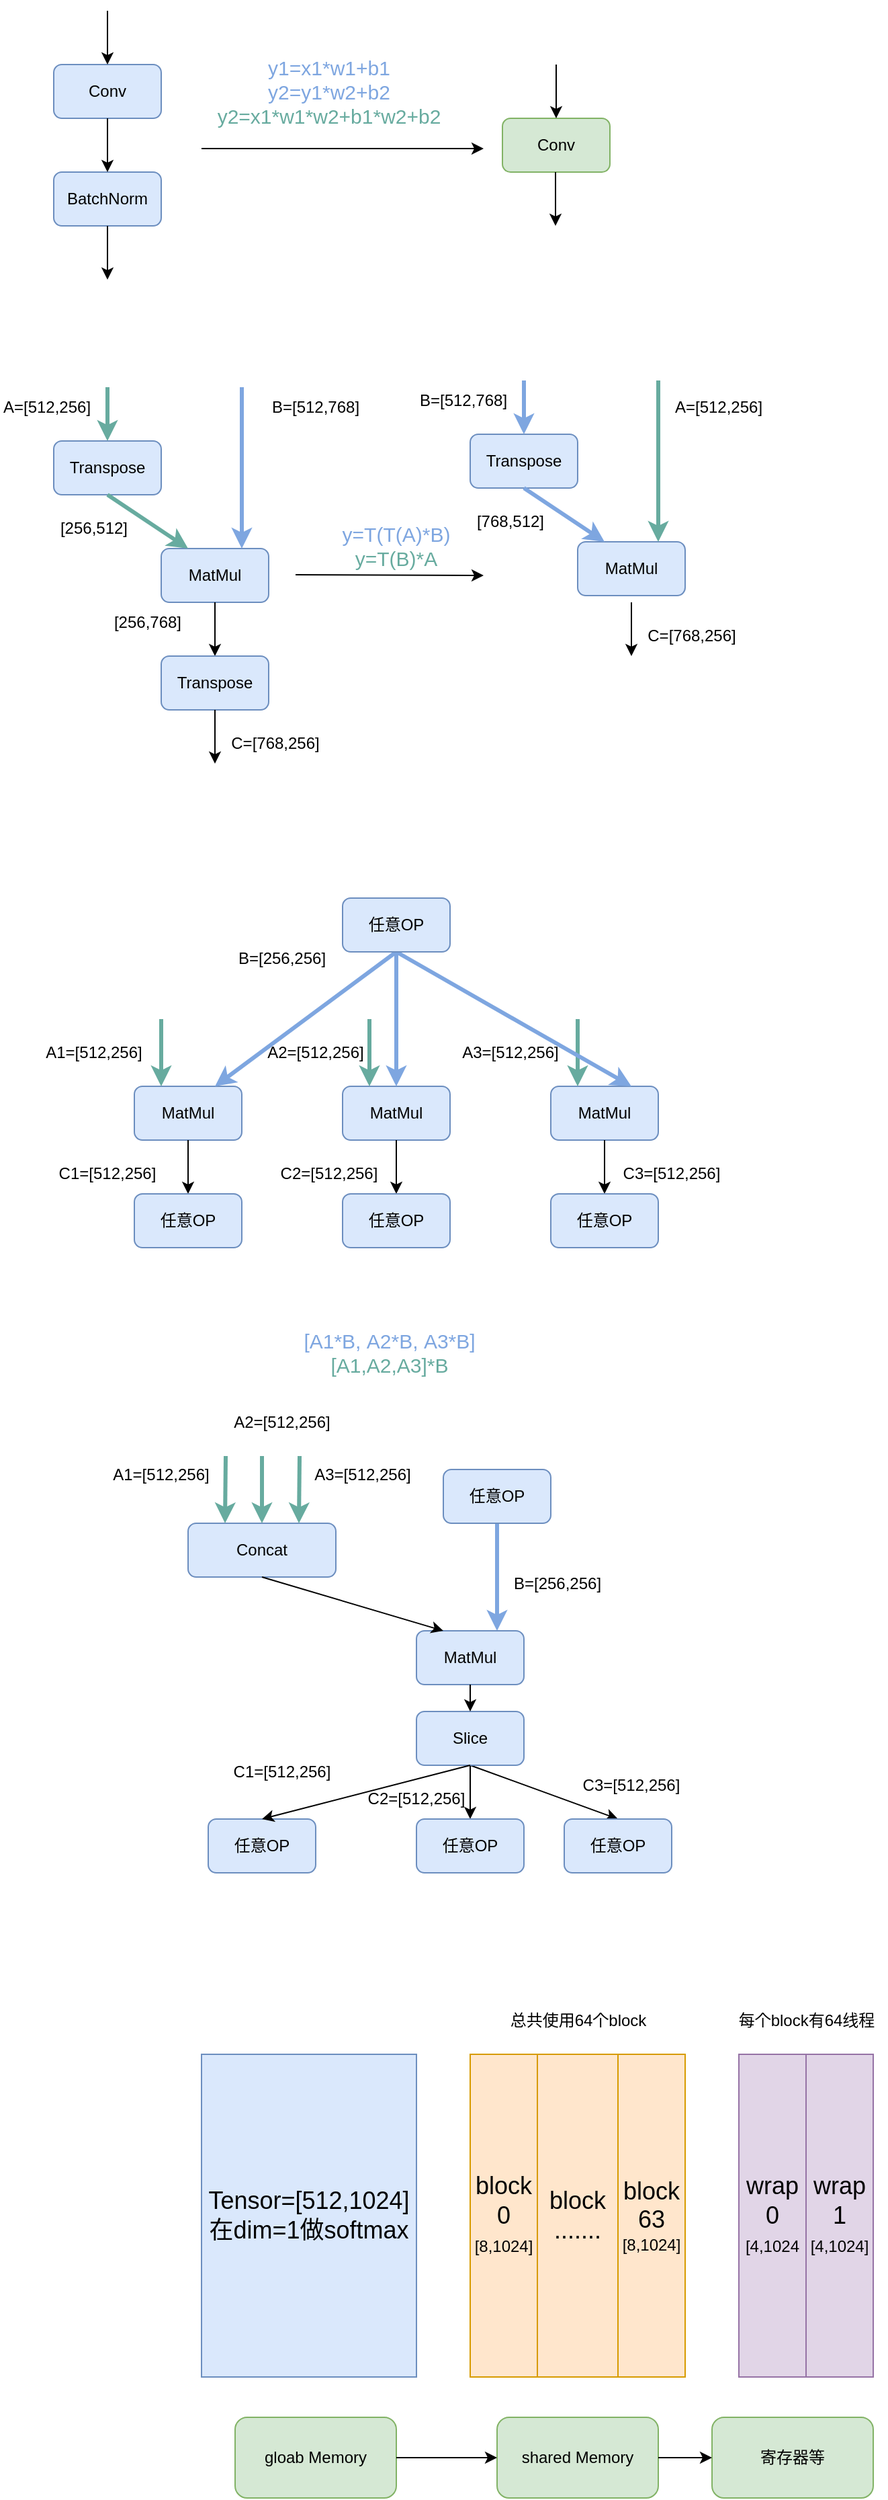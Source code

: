 <mxfile version="24.7.6">
  <diagram name="第 1 页" id="ZqgX4_-8nfEaSiUKN6Zx">
    <mxGraphModel dx="1050" dy="530" grid="1" gridSize="10" guides="1" tooltips="1" connect="1" arrows="1" fold="1" page="1" pageScale="1" pageWidth="827" pageHeight="1169" math="0" shadow="0">
      <root>
        <mxCell id="0" />
        <mxCell id="1" parent="0" />
        <mxCell id="45_28ugQ_Ss6l7HPSdLf-3" value="Conv" style="rounded=1;whiteSpace=wrap;html=1;fillColor=#dae8fc;strokeColor=#6c8ebf;" vertex="1" parent="1">
          <mxGeometry x="80" y="120" width="80" height="40" as="geometry" />
        </mxCell>
        <mxCell id="45_28ugQ_Ss6l7HPSdLf-4" value="BatchNorm" style="rounded=1;whiteSpace=wrap;html=1;fillColor=#dae8fc;strokeColor=#6c8ebf;" vertex="1" parent="1">
          <mxGeometry x="80" y="200" width="80" height="40" as="geometry" />
        </mxCell>
        <mxCell id="45_28ugQ_Ss6l7HPSdLf-6" value="" style="endArrow=classic;html=1;rounded=0;entryX=0.5;entryY=0;entryDx=0;entryDy=0;" edge="1" parent="1" target="45_28ugQ_Ss6l7HPSdLf-3">
          <mxGeometry width="50" height="50" relative="1" as="geometry">
            <mxPoint x="120" y="80" as="sourcePoint" />
            <mxPoint x="440" y="250" as="targetPoint" />
          </mxGeometry>
        </mxCell>
        <mxCell id="45_28ugQ_Ss6l7HPSdLf-7" value="" style="endArrow=classic;html=1;rounded=0;entryX=0.5;entryY=0;entryDx=0;entryDy=0;exitX=0.5;exitY=1;exitDx=0;exitDy=0;" edge="1" parent="1" source="45_28ugQ_Ss6l7HPSdLf-3" target="45_28ugQ_Ss6l7HPSdLf-4">
          <mxGeometry width="50" height="50" relative="1" as="geometry">
            <mxPoint x="130" y="90" as="sourcePoint" />
            <mxPoint x="130" y="130" as="targetPoint" />
          </mxGeometry>
        </mxCell>
        <mxCell id="45_28ugQ_Ss6l7HPSdLf-8" value="" style="endArrow=classic;html=1;rounded=0;exitX=0.5;exitY=1;exitDx=0;exitDy=0;" edge="1" parent="1" source="45_28ugQ_Ss6l7HPSdLf-4">
          <mxGeometry width="50" height="50" relative="1" as="geometry">
            <mxPoint x="130" y="170" as="sourcePoint" />
            <mxPoint x="120" y="280" as="targetPoint" />
          </mxGeometry>
        </mxCell>
        <mxCell id="45_28ugQ_Ss6l7HPSdLf-9" value="&lt;font color=&quot;#7ea6e0&quot; style=&quot;font-size: 15px;&quot;&gt;y1=x1*w1+b1&lt;/font&gt;&lt;div style=&quot;font-size: 15px;&quot;&gt;&lt;font color=&quot;#7ea6e0&quot; style=&quot;font-size: 15px;&quot;&gt;y2=y1*w2+b2&lt;/font&gt;&lt;/div&gt;&lt;div style=&quot;font-size: 15px;&quot;&gt;&lt;font color=&quot;#67ab9f&quot; style=&quot;font-size: 15px;&quot;&gt;y2=x1*w1*w2+b1*w2+b2&lt;/font&gt;&lt;/div&gt;" style="text;html=1;align=center;verticalAlign=middle;whiteSpace=wrap;rounded=0;" vertex="1" parent="1">
          <mxGeometry x="190" y="102.5" width="190" height="75" as="geometry" />
        </mxCell>
        <mxCell id="45_28ugQ_Ss6l7HPSdLf-10" value="" style="endArrow=classic;html=1;rounded=0;" edge="1" parent="1">
          <mxGeometry width="50" height="50" relative="1" as="geometry">
            <mxPoint x="190" y="182.5" as="sourcePoint" />
            <mxPoint x="400" y="182.5" as="targetPoint" />
          </mxGeometry>
        </mxCell>
        <mxCell id="45_28ugQ_Ss6l7HPSdLf-11" value="Conv" style="rounded=1;whiteSpace=wrap;html=1;fillColor=#d5e8d4;strokeColor=#82b366;" vertex="1" parent="1">
          <mxGeometry x="414" y="160" width="80" height="40" as="geometry" />
        </mxCell>
        <mxCell id="45_28ugQ_Ss6l7HPSdLf-12" value="" style="endArrow=classic;html=1;rounded=0;entryX=0.5;entryY=0;entryDx=0;entryDy=0;" edge="1" parent="1" target="45_28ugQ_Ss6l7HPSdLf-11">
          <mxGeometry width="50" height="50" relative="1" as="geometry">
            <mxPoint x="454" y="120" as="sourcePoint" />
            <mxPoint x="774" y="290" as="targetPoint" />
            <Array as="points" />
          </mxGeometry>
        </mxCell>
        <mxCell id="45_28ugQ_Ss6l7HPSdLf-13" value="" style="endArrow=classic;html=1;rounded=0;entryX=0.5;entryY=0;entryDx=0;entryDy=0;exitX=0.5;exitY=1;exitDx=0;exitDy=0;" edge="1" parent="1">
          <mxGeometry width="50" height="50" relative="1" as="geometry">
            <mxPoint x="453.5" y="200" as="sourcePoint" />
            <mxPoint x="453.5" y="240" as="targetPoint" />
          </mxGeometry>
        </mxCell>
        <mxCell id="45_28ugQ_Ss6l7HPSdLf-14" value="Transpose" style="rounded=1;whiteSpace=wrap;html=1;fillColor=#dae8fc;strokeColor=#6c8ebf;" vertex="1" parent="1">
          <mxGeometry x="80" y="400" width="80" height="40" as="geometry" />
        </mxCell>
        <mxCell id="45_28ugQ_Ss6l7HPSdLf-15" value="MatMul" style="rounded=1;whiteSpace=wrap;html=1;fillColor=#dae8fc;strokeColor=#6c8ebf;" vertex="1" parent="1">
          <mxGeometry x="160" y="480" width="80" height="40" as="geometry" />
        </mxCell>
        <mxCell id="45_28ugQ_Ss6l7HPSdLf-16" value="" style="endArrow=classic;html=1;rounded=0;entryX=0.5;entryY=0;entryDx=0;entryDy=0;strokeWidth=3;strokeColor=#67AB9F;" edge="1" parent="1" target="45_28ugQ_Ss6l7HPSdLf-14">
          <mxGeometry width="50" height="50" relative="1" as="geometry">
            <mxPoint x="120" y="360" as="sourcePoint" />
            <mxPoint x="110" y="320" as="targetPoint" />
          </mxGeometry>
        </mxCell>
        <mxCell id="45_28ugQ_Ss6l7HPSdLf-17" value="A=[512,256]" style="text;html=1;align=center;verticalAlign=middle;whiteSpace=wrap;rounded=0;" vertex="1" parent="1">
          <mxGeometry x="40" y="360" width="70" height="30" as="geometry" />
        </mxCell>
        <mxCell id="45_28ugQ_Ss6l7HPSdLf-18" value="" style="endArrow=classic;html=1;rounded=0;exitX=0.5;exitY=1;exitDx=0;exitDy=0;entryX=0.25;entryY=0;entryDx=0;entryDy=0;strokeWidth=3;strokeColor=#67AB9F;" edge="1" parent="1" source="45_28ugQ_Ss6l7HPSdLf-14" target="45_28ugQ_Ss6l7HPSdLf-15">
          <mxGeometry width="50" height="50" relative="1" as="geometry">
            <mxPoint x="390" y="500" as="sourcePoint" />
            <mxPoint x="440" y="450" as="targetPoint" />
          </mxGeometry>
        </mxCell>
        <mxCell id="45_28ugQ_Ss6l7HPSdLf-19" value="[256,512]" style="text;html=1;align=center;verticalAlign=middle;whiteSpace=wrap;rounded=0;" vertex="1" parent="1">
          <mxGeometry x="80" y="450" width="60" height="30" as="geometry" />
        </mxCell>
        <mxCell id="45_28ugQ_Ss6l7HPSdLf-20" value="" style="endArrow=classic;html=1;rounded=0;entryX=0.75;entryY=0;entryDx=0;entryDy=0;strokeWidth=3;strokeColor=#7EA6E0;" edge="1" parent="1" target="45_28ugQ_Ss6l7HPSdLf-15">
          <mxGeometry width="50" height="50" relative="1" as="geometry">
            <mxPoint x="220" y="360" as="sourcePoint" />
            <mxPoint x="440" y="450" as="targetPoint" />
          </mxGeometry>
        </mxCell>
        <mxCell id="45_28ugQ_Ss6l7HPSdLf-22" value="B=[512,768]" style="text;html=1;align=center;verticalAlign=middle;whiteSpace=wrap;rounded=0;" vertex="1" parent="1">
          <mxGeometry x="240" y="360" width="70" height="30" as="geometry" />
        </mxCell>
        <mxCell id="45_28ugQ_Ss6l7HPSdLf-23" value="" style="endArrow=classic;html=1;rounded=0;" edge="1" parent="1">
          <mxGeometry width="50" height="50" relative="1" as="geometry">
            <mxPoint x="200" y="520" as="sourcePoint" />
            <mxPoint x="200" y="560" as="targetPoint" />
          </mxGeometry>
        </mxCell>
        <mxCell id="45_28ugQ_Ss6l7HPSdLf-24" value="Transpose" style="rounded=1;whiteSpace=wrap;html=1;fillColor=#dae8fc;strokeColor=#6c8ebf;" vertex="1" parent="1">
          <mxGeometry x="160" y="560" width="80" height="40" as="geometry" />
        </mxCell>
        <mxCell id="45_28ugQ_Ss6l7HPSdLf-25" value="" style="endArrow=classic;html=1;rounded=0;exitX=0.5;exitY=1;exitDx=0;exitDy=0;" edge="1" parent="1" source="45_28ugQ_Ss6l7HPSdLf-24">
          <mxGeometry width="50" height="50" relative="1" as="geometry">
            <mxPoint x="130" y="370" as="sourcePoint" />
            <mxPoint x="200" y="640" as="targetPoint" />
          </mxGeometry>
        </mxCell>
        <mxCell id="45_28ugQ_Ss6l7HPSdLf-26" value="C=[768,256]" style="text;html=1;align=center;verticalAlign=middle;whiteSpace=wrap;rounded=0;" vertex="1" parent="1">
          <mxGeometry x="210" y="610" width="70" height="30" as="geometry" />
        </mxCell>
        <mxCell id="45_28ugQ_Ss6l7HPSdLf-27" value="[256,768]" style="text;html=1;align=center;verticalAlign=middle;whiteSpace=wrap;rounded=0;" vertex="1" parent="1">
          <mxGeometry x="120" y="520" width="60" height="30" as="geometry" />
        </mxCell>
        <mxCell id="45_28ugQ_Ss6l7HPSdLf-28" value="&lt;font color=&quot;#7ea6e0&quot;&gt;&lt;span style=&quot;font-size: 15px;&quot;&gt;y=T(T(A)*B)&lt;/span&gt;&lt;/font&gt;&lt;br&gt;&lt;div style=&quot;font-size: 15px;&quot;&gt;&lt;font color=&quot;#67ab9f&quot;&gt;y=T(B)*A&lt;/font&gt;&lt;/div&gt;" style="text;html=1;align=center;verticalAlign=middle;whiteSpace=wrap;rounded=0;" vertex="1" parent="1">
          <mxGeometry x="240" y="440" width="190" height="75" as="geometry" />
        </mxCell>
        <mxCell id="45_28ugQ_Ss6l7HPSdLf-29" value="" style="endArrow=classic;html=1;rounded=0;" edge="1" parent="1">
          <mxGeometry width="50" height="50" relative="1" as="geometry">
            <mxPoint x="260" y="499.5" as="sourcePoint" />
            <mxPoint x="400" y="500" as="targetPoint" />
          </mxGeometry>
        </mxCell>
        <mxCell id="45_28ugQ_Ss6l7HPSdLf-30" value="Transpose" style="rounded=1;whiteSpace=wrap;html=1;fillColor=#dae8fc;strokeColor=#6c8ebf;" vertex="1" parent="1">
          <mxGeometry x="390" y="395" width="80" height="40" as="geometry" />
        </mxCell>
        <mxCell id="45_28ugQ_Ss6l7HPSdLf-31" value="MatMul" style="rounded=1;whiteSpace=wrap;html=1;fillColor=#dae8fc;strokeColor=#6c8ebf;" vertex="1" parent="1">
          <mxGeometry x="470" y="475" width="80" height="40" as="geometry" />
        </mxCell>
        <mxCell id="45_28ugQ_Ss6l7HPSdLf-32" value="" style="endArrow=classic;html=1;rounded=0;entryX=0.5;entryY=0;entryDx=0;entryDy=0;strokeWidth=3;strokeColor=#7EA6E0;" edge="1" parent="1" target="45_28ugQ_Ss6l7HPSdLf-30">
          <mxGeometry width="50" height="50" relative="1" as="geometry">
            <mxPoint x="430" y="355" as="sourcePoint" />
            <mxPoint x="420" y="315" as="targetPoint" />
          </mxGeometry>
        </mxCell>
        <mxCell id="45_28ugQ_Ss6l7HPSdLf-33" value="B=[512,768]" style="text;html=1;align=center;verticalAlign=middle;whiteSpace=wrap;rounded=0;" vertex="1" parent="1">
          <mxGeometry x="350" y="355" width="70" height="30" as="geometry" />
        </mxCell>
        <mxCell id="45_28ugQ_Ss6l7HPSdLf-34" value="" style="endArrow=classic;html=1;rounded=0;exitX=0.5;exitY=1;exitDx=0;exitDy=0;entryX=0.25;entryY=0;entryDx=0;entryDy=0;strokeWidth=3;strokeColor=#7EA6E0;" edge="1" parent="1" source="45_28ugQ_Ss6l7HPSdLf-30" target="45_28ugQ_Ss6l7HPSdLf-31">
          <mxGeometry width="50" height="50" relative="1" as="geometry">
            <mxPoint x="700" y="495" as="sourcePoint" />
            <mxPoint x="750" y="445" as="targetPoint" />
          </mxGeometry>
        </mxCell>
        <mxCell id="45_28ugQ_Ss6l7HPSdLf-35" value="[768,512]" style="text;html=1;align=center;verticalAlign=middle;whiteSpace=wrap;rounded=0;" vertex="1" parent="1">
          <mxGeometry x="390" y="445" width="60" height="30" as="geometry" />
        </mxCell>
        <mxCell id="45_28ugQ_Ss6l7HPSdLf-36" value="" style="endArrow=classic;html=1;rounded=0;entryX=0.75;entryY=0;entryDx=0;entryDy=0;strokeWidth=3;strokeColor=#67AB9F;" edge="1" parent="1" target="45_28ugQ_Ss6l7HPSdLf-31">
          <mxGeometry width="50" height="50" relative="1" as="geometry">
            <mxPoint x="530" y="355" as="sourcePoint" />
            <mxPoint x="750" y="445" as="targetPoint" />
          </mxGeometry>
        </mxCell>
        <mxCell id="45_28ugQ_Ss6l7HPSdLf-37" value="A=[512,256]" style="text;html=1;align=center;verticalAlign=middle;whiteSpace=wrap;rounded=0;" vertex="1" parent="1">
          <mxGeometry x="540" y="360" width="70" height="30" as="geometry" />
        </mxCell>
        <mxCell id="45_28ugQ_Ss6l7HPSdLf-38" value="" style="endArrow=classic;html=1;rounded=0;exitX=0.5;exitY=1;exitDx=0;exitDy=0;" edge="1" parent="1">
          <mxGeometry width="50" height="50" relative="1" as="geometry">
            <mxPoint x="510" y="520" as="sourcePoint" />
            <mxPoint x="510" y="560" as="targetPoint" />
          </mxGeometry>
        </mxCell>
        <mxCell id="45_28ugQ_Ss6l7HPSdLf-39" value="C=[768,256]" style="text;html=1;align=center;verticalAlign=middle;whiteSpace=wrap;rounded=0;" vertex="1" parent="1">
          <mxGeometry x="520" y="530" width="70" height="30" as="geometry" />
        </mxCell>
        <mxCell id="45_28ugQ_Ss6l7HPSdLf-70" value="&lt;div style=&quot;font-size: 15px;&quot;&gt;&lt;font color=&quot;#7ea6e0&quot;&gt;[A1*B,&amp;nbsp;&lt;span style=&quot;background-color: initial;&quot;&gt;A2*B,&amp;nbsp;&lt;/span&gt;&lt;span style=&quot;background-color: initial;&quot;&gt;A3*B]&lt;/span&gt;&lt;/font&gt;&lt;/div&gt;&lt;div style=&quot;font-size: 15px;&quot;&gt;&lt;span style=&quot;background-color: initial;&quot;&gt;&lt;font color=&quot;#67ab9f&quot;&gt;[A1,A2,A3]*B&lt;/font&gt;&lt;/span&gt;&lt;/div&gt;" style="text;html=1;align=center;verticalAlign=middle;whiteSpace=wrap;rounded=0;" vertex="1" parent="1">
          <mxGeometry x="235" y="1040" width="190" height="75" as="geometry" />
        </mxCell>
        <mxCell id="45_28ugQ_Ss6l7HPSdLf-109" value="" style="group" vertex="1" connectable="0" parent="1">
          <mxGeometry x="70" y="740" width="510" height="260" as="geometry" />
        </mxCell>
        <mxCell id="45_28ugQ_Ss6l7HPSdLf-41" value="MatMul" style="rounded=1;whiteSpace=wrap;html=1;fillColor=#dae8fc;strokeColor=#6c8ebf;" vertex="1" parent="45_28ugQ_Ss6l7HPSdLf-109">
          <mxGeometry x="70" y="140" width="80" height="40" as="geometry" />
        </mxCell>
        <mxCell id="45_28ugQ_Ss6l7HPSdLf-42" value="" style="endArrow=classic;html=1;rounded=0;entryX=0.25;entryY=0;entryDx=0;entryDy=0;strokeWidth=3;strokeColor=#67AB9F;" edge="1" parent="45_28ugQ_Ss6l7HPSdLf-109" target="45_28ugQ_Ss6l7HPSdLf-41">
          <mxGeometry width="50" height="50" relative="1" as="geometry">
            <mxPoint x="90" y="90" as="sourcePoint" />
            <mxPoint x="350" y="110" as="targetPoint" />
          </mxGeometry>
        </mxCell>
        <mxCell id="45_28ugQ_Ss6l7HPSdLf-43" value="" style="endArrow=classic;html=1;rounded=0;entryX=0.75;entryY=0;entryDx=0;entryDy=0;strokeWidth=3;strokeColor=#7EA6E0;exitX=0.5;exitY=1;exitDx=0;exitDy=0;" edge="1" parent="45_28ugQ_Ss6l7HPSdLf-109" target="45_28ugQ_Ss6l7HPSdLf-41" source="45_28ugQ_Ss6l7HPSdLf-76">
          <mxGeometry width="50" height="50" relative="1" as="geometry">
            <mxPoint x="260" y="41" as="sourcePoint" />
            <mxPoint x="350" y="110" as="targetPoint" />
          </mxGeometry>
        </mxCell>
        <mxCell id="45_28ugQ_Ss6l7HPSdLf-44" value="A1=[512,256]" style="text;html=1;align=center;verticalAlign=middle;whiteSpace=wrap;rounded=0;" vertex="1" parent="45_28ugQ_Ss6l7HPSdLf-109">
          <mxGeometry y="100" width="80" height="30" as="geometry" />
        </mxCell>
        <mxCell id="45_28ugQ_Ss6l7HPSdLf-45" value="B=[256,256]" style="text;html=1;align=center;verticalAlign=middle;whiteSpace=wrap;rounded=0;" vertex="1" parent="45_28ugQ_Ss6l7HPSdLf-109">
          <mxGeometry x="140" y="30" width="80" height="30" as="geometry" />
        </mxCell>
        <mxCell id="45_28ugQ_Ss6l7HPSdLf-46" value="" style="endArrow=classic;html=1;rounded=0;exitX=0.5;exitY=1;exitDx=0;exitDy=0;" edge="1" parent="45_28ugQ_Ss6l7HPSdLf-109" source="45_28ugQ_Ss6l7HPSdLf-41">
          <mxGeometry width="50" height="50" relative="1" as="geometry">
            <mxPoint x="90" y="260" as="sourcePoint" />
            <mxPoint x="110" y="220" as="targetPoint" />
          </mxGeometry>
        </mxCell>
        <mxCell id="45_28ugQ_Ss6l7HPSdLf-54" value="C1=[512,256]" style="text;html=1;align=center;verticalAlign=middle;whiteSpace=wrap;rounded=0;" vertex="1" parent="45_28ugQ_Ss6l7HPSdLf-109">
          <mxGeometry x="10" y="190" width="80" height="30" as="geometry" />
        </mxCell>
        <mxCell id="45_28ugQ_Ss6l7HPSdLf-56" value="MatMul" style="rounded=1;whiteSpace=wrap;html=1;fillColor=#dae8fc;strokeColor=#6c8ebf;" vertex="1" parent="45_28ugQ_Ss6l7HPSdLf-109">
          <mxGeometry x="225" y="140" width="80" height="40" as="geometry" />
        </mxCell>
        <mxCell id="45_28ugQ_Ss6l7HPSdLf-57" value="" style="endArrow=classic;html=1;rounded=0;entryX=0.25;entryY=0;entryDx=0;entryDy=0;strokeWidth=3;strokeColor=#67AB9F;" edge="1" parent="45_28ugQ_Ss6l7HPSdLf-109" target="45_28ugQ_Ss6l7HPSdLf-56">
          <mxGeometry width="50" height="50" relative="1" as="geometry">
            <mxPoint x="245" y="90" as="sourcePoint" />
            <mxPoint x="505" y="110" as="targetPoint" />
          </mxGeometry>
        </mxCell>
        <mxCell id="45_28ugQ_Ss6l7HPSdLf-58" value="" style="endArrow=classic;html=1;rounded=0;strokeWidth=3;strokeColor=#7EA6E0;exitX=0.5;exitY=1;exitDx=0;exitDy=0;entryX=0.5;entryY=0;entryDx=0;entryDy=0;" edge="1" parent="45_28ugQ_Ss6l7HPSdLf-109" target="45_28ugQ_Ss6l7HPSdLf-56" source="45_28ugQ_Ss6l7HPSdLf-76">
          <mxGeometry width="50" height="50" relative="1" as="geometry">
            <mxPoint x="285" y="90" as="sourcePoint" />
            <mxPoint x="280" y="130" as="targetPoint" />
          </mxGeometry>
        </mxCell>
        <mxCell id="45_28ugQ_Ss6l7HPSdLf-59" value="A2=[512,256]" style="text;html=1;align=center;verticalAlign=middle;whiteSpace=wrap;rounded=0;" vertex="1" parent="45_28ugQ_Ss6l7HPSdLf-109">
          <mxGeometry x="165" y="100" width="80" height="30" as="geometry" />
        </mxCell>
        <mxCell id="45_28ugQ_Ss6l7HPSdLf-61" value="" style="endArrow=classic;html=1;rounded=0;exitX=0.5;exitY=1;exitDx=0;exitDy=0;" edge="1" parent="45_28ugQ_Ss6l7HPSdLf-109" source="45_28ugQ_Ss6l7HPSdLf-56">
          <mxGeometry width="50" height="50" relative="1" as="geometry">
            <mxPoint x="245" y="260" as="sourcePoint" />
            <mxPoint x="265" y="220" as="targetPoint" />
          </mxGeometry>
        </mxCell>
        <mxCell id="45_28ugQ_Ss6l7HPSdLf-62" value="C2=[512,256]" style="text;html=1;align=center;verticalAlign=middle;whiteSpace=wrap;rounded=0;" vertex="1" parent="45_28ugQ_Ss6l7HPSdLf-109">
          <mxGeometry x="175" y="190" width="80" height="30" as="geometry" />
        </mxCell>
        <mxCell id="45_28ugQ_Ss6l7HPSdLf-63" value="MatMul" style="rounded=1;whiteSpace=wrap;html=1;fillColor=#dae8fc;strokeColor=#6c8ebf;" vertex="1" parent="45_28ugQ_Ss6l7HPSdLf-109">
          <mxGeometry x="380" y="140" width="80" height="40" as="geometry" />
        </mxCell>
        <mxCell id="45_28ugQ_Ss6l7HPSdLf-64" value="" style="endArrow=classic;html=1;rounded=0;entryX=0.25;entryY=0;entryDx=0;entryDy=0;strokeWidth=3;strokeColor=#67AB9F;" edge="1" parent="45_28ugQ_Ss6l7HPSdLf-109" target="45_28ugQ_Ss6l7HPSdLf-63">
          <mxGeometry width="50" height="50" relative="1" as="geometry">
            <mxPoint x="400" y="90" as="sourcePoint" />
            <mxPoint x="660" y="110" as="targetPoint" />
          </mxGeometry>
        </mxCell>
        <mxCell id="45_28ugQ_Ss6l7HPSdLf-65" value="" style="endArrow=classic;html=1;rounded=0;entryX=0.75;entryY=0;entryDx=0;entryDy=0;strokeWidth=3;strokeColor=#7EA6E0;exitX=0.5;exitY=1;exitDx=0;exitDy=0;" edge="1" parent="45_28ugQ_Ss6l7HPSdLf-109" target="45_28ugQ_Ss6l7HPSdLf-63" source="45_28ugQ_Ss6l7HPSdLf-76">
          <mxGeometry width="50" height="50" relative="1" as="geometry">
            <mxPoint x="450" y="90" as="sourcePoint" />
            <mxPoint x="670" y="110" as="targetPoint" />
          </mxGeometry>
        </mxCell>
        <mxCell id="45_28ugQ_Ss6l7HPSdLf-66" value="A3=[512,256]" style="text;html=1;align=center;verticalAlign=middle;whiteSpace=wrap;rounded=0;" vertex="1" parent="45_28ugQ_Ss6l7HPSdLf-109">
          <mxGeometry x="310" y="100" width="80" height="30" as="geometry" />
        </mxCell>
        <mxCell id="45_28ugQ_Ss6l7HPSdLf-68" value="" style="endArrow=classic;html=1;rounded=0;exitX=0.5;exitY=1;exitDx=0;exitDy=0;entryX=0.5;entryY=0;entryDx=0;entryDy=0;" edge="1" parent="45_28ugQ_Ss6l7HPSdLf-109" source="45_28ugQ_Ss6l7HPSdLf-63" target="45_28ugQ_Ss6l7HPSdLf-75">
          <mxGeometry width="50" height="50" relative="1" as="geometry">
            <mxPoint x="410" y="260" as="sourcePoint" />
            <mxPoint x="430" y="220" as="targetPoint" />
          </mxGeometry>
        </mxCell>
        <mxCell id="45_28ugQ_Ss6l7HPSdLf-69" value="C3=[512,256]" style="text;html=1;align=center;verticalAlign=middle;whiteSpace=wrap;rounded=0;" vertex="1" parent="45_28ugQ_Ss6l7HPSdLf-109">
          <mxGeometry x="430" y="190" width="80" height="30" as="geometry" />
        </mxCell>
        <mxCell id="45_28ugQ_Ss6l7HPSdLf-72" value="任意OP" style="rounded=1;whiteSpace=wrap;html=1;fillColor=#dae8fc;strokeColor=#6c8ebf;" vertex="1" parent="45_28ugQ_Ss6l7HPSdLf-109">
          <mxGeometry x="70" y="220" width="80" height="40" as="geometry" />
        </mxCell>
        <mxCell id="45_28ugQ_Ss6l7HPSdLf-74" value="任意OP" style="rounded=1;whiteSpace=wrap;html=1;fillColor=#dae8fc;strokeColor=#6c8ebf;" vertex="1" parent="45_28ugQ_Ss6l7HPSdLf-109">
          <mxGeometry x="225" y="220" width="80" height="40" as="geometry" />
        </mxCell>
        <mxCell id="45_28ugQ_Ss6l7HPSdLf-75" value="任意OP" style="rounded=1;whiteSpace=wrap;html=1;fillColor=#dae8fc;strokeColor=#6c8ebf;" vertex="1" parent="45_28ugQ_Ss6l7HPSdLf-109">
          <mxGeometry x="380" y="220" width="80" height="40" as="geometry" />
        </mxCell>
        <mxCell id="45_28ugQ_Ss6l7HPSdLf-76" value="任意OP" style="rounded=1;whiteSpace=wrap;html=1;fillColor=#dae8fc;strokeColor=#6c8ebf;" vertex="1" parent="45_28ugQ_Ss6l7HPSdLf-109">
          <mxGeometry x="225" width="80" height="40" as="geometry" />
        </mxCell>
        <mxCell id="45_28ugQ_Ss6l7HPSdLf-110" value="" style="group" vertex="1" connectable="0" parent="1">
          <mxGeometry x="120" y="1115" width="430" height="350" as="geometry" />
        </mxCell>
        <mxCell id="45_28ugQ_Ss6l7HPSdLf-79" value="Concat" style="rounded=1;whiteSpace=wrap;html=1;fillColor=#dae8fc;strokeColor=#6c8ebf;" vertex="1" parent="45_28ugQ_Ss6l7HPSdLf-110">
          <mxGeometry x="60" y="90" width="110" height="40" as="geometry" />
        </mxCell>
        <mxCell id="45_28ugQ_Ss6l7HPSdLf-80" value="" style="endArrow=classic;html=1;rounded=0;entryX=0.25;entryY=0;entryDx=0;entryDy=0;strokeWidth=3;strokeColor=#67AB9F;" edge="1" parent="45_28ugQ_Ss6l7HPSdLf-110" target="45_28ugQ_Ss6l7HPSdLf-79">
          <mxGeometry width="50" height="50" relative="1" as="geometry">
            <mxPoint x="88" y="40" as="sourcePoint" />
            <mxPoint x="380" y="130" as="targetPoint" />
          </mxGeometry>
        </mxCell>
        <mxCell id="45_28ugQ_Ss6l7HPSdLf-82" value="A1=[512,256]" style="text;html=1;align=center;verticalAlign=middle;whiteSpace=wrap;rounded=0;" vertex="1" parent="45_28ugQ_Ss6l7HPSdLf-110">
          <mxGeometry y="39" width="80" height="30" as="geometry" />
        </mxCell>
        <mxCell id="45_28ugQ_Ss6l7HPSdLf-83" value="B=[256,256]" style="text;html=1;align=center;verticalAlign=middle;whiteSpace=wrap;rounded=0;" vertex="1" parent="45_28ugQ_Ss6l7HPSdLf-110">
          <mxGeometry x="295" y="120" width="80" height="30" as="geometry" />
        </mxCell>
        <mxCell id="45_28ugQ_Ss6l7HPSdLf-85" value="C1=[512,256]" style="text;html=1;align=center;verticalAlign=middle;whiteSpace=wrap;rounded=0;" vertex="1" parent="45_28ugQ_Ss6l7HPSdLf-110">
          <mxGeometry x="90" y="260" width="80" height="30" as="geometry" />
        </mxCell>
        <mxCell id="45_28ugQ_Ss6l7HPSdLf-87" value="" style="endArrow=classic;html=1;rounded=0;entryX=0.5;entryY=0;entryDx=0;entryDy=0;strokeWidth=3;strokeColor=#67AB9F;" edge="1" parent="45_28ugQ_Ss6l7HPSdLf-110" target="45_28ugQ_Ss6l7HPSdLf-79">
          <mxGeometry width="50" height="50" relative="1" as="geometry">
            <mxPoint x="115" y="40" as="sourcePoint" />
            <mxPoint x="275" y="160" as="targetPoint" />
          </mxGeometry>
        </mxCell>
        <mxCell id="45_28ugQ_Ss6l7HPSdLf-89" value="A2=[512,256]" style="text;html=1;align=center;verticalAlign=middle;whiteSpace=wrap;rounded=0;" vertex="1" parent="45_28ugQ_Ss6l7HPSdLf-110">
          <mxGeometry x="90" width="80" height="30" as="geometry" />
        </mxCell>
        <mxCell id="45_28ugQ_Ss6l7HPSdLf-90" value="" style="endArrow=classic;html=1;rounded=0;exitX=0.5;exitY=1;exitDx=0;exitDy=0;entryX=0.5;entryY=0;entryDx=0;entryDy=0;" edge="1" parent="45_28ugQ_Ss6l7HPSdLf-110" source="45_28ugQ_Ss6l7HPSdLf-92" target="45_28ugQ_Ss6l7HPSdLf-99">
          <mxGeometry width="50" height="50" relative="1" as="geometry">
            <mxPoint x="285" y="290" as="sourcePoint" />
            <mxPoint x="285" y="330" as="targetPoint" />
          </mxGeometry>
        </mxCell>
        <mxCell id="45_28ugQ_Ss6l7HPSdLf-91" value="C2=[512,256]" style="text;html=1;align=center;verticalAlign=middle;whiteSpace=wrap;rounded=0;" vertex="1" parent="45_28ugQ_Ss6l7HPSdLf-110">
          <mxGeometry x="190" y="280" width="80" height="30" as="geometry" />
        </mxCell>
        <mxCell id="45_28ugQ_Ss6l7HPSdLf-93" value="" style="endArrow=classic;html=1;rounded=0;strokeWidth=3;strokeColor=#67AB9F;entryX=0.75;entryY=0;entryDx=0;entryDy=0;" edge="1" parent="45_28ugQ_Ss6l7HPSdLf-110" target="45_28ugQ_Ss6l7HPSdLf-79">
          <mxGeometry width="50" height="50" relative="1" as="geometry">
            <mxPoint x="143" y="40" as="sourcePoint" />
            <mxPoint x="440" y="160" as="targetPoint" />
          </mxGeometry>
        </mxCell>
        <mxCell id="45_28ugQ_Ss6l7HPSdLf-94" value="" style="endArrow=classic;html=1;rounded=0;entryX=0.75;entryY=0;entryDx=0;entryDy=0;strokeWidth=3;strokeColor=#7EA6E0;exitX=0.5;exitY=1;exitDx=0;exitDy=0;" edge="1" parent="45_28ugQ_Ss6l7HPSdLf-110" source="45_28ugQ_Ss6l7HPSdLf-101" target="45_28ugQ_Ss6l7HPSdLf-102">
          <mxGeometry width="50" height="50" relative="1" as="geometry">
            <mxPoint x="480" y="110" as="sourcePoint" />
            <mxPoint x="700" y="130" as="targetPoint" />
          </mxGeometry>
        </mxCell>
        <mxCell id="45_28ugQ_Ss6l7HPSdLf-95" value="A3=[512,256]" style="text;html=1;align=center;verticalAlign=middle;whiteSpace=wrap;rounded=0;" vertex="1" parent="45_28ugQ_Ss6l7HPSdLf-110">
          <mxGeometry x="150" y="39" width="80" height="30" as="geometry" />
        </mxCell>
        <mxCell id="45_28ugQ_Ss6l7HPSdLf-96" value="" style="endArrow=classic;html=1;rounded=0;exitX=0.5;exitY=1;exitDx=0;exitDy=0;entryX=0.5;entryY=0;entryDx=0;entryDy=0;" edge="1" parent="45_28ugQ_Ss6l7HPSdLf-110" source="45_28ugQ_Ss6l7HPSdLf-92" target="45_28ugQ_Ss6l7HPSdLf-100">
          <mxGeometry width="50" height="50" relative="1" as="geometry">
            <mxPoint x="430" y="370" as="sourcePoint" />
            <mxPoint x="450" y="330" as="targetPoint" />
          </mxGeometry>
        </mxCell>
        <mxCell id="45_28ugQ_Ss6l7HPSdLf-97" value="C3=[512,256]" style="text;html=1;align=center;verticalAlign=middle;whiteSpace=wrap;rounded=0;" vertex="1" parent="45_28ugQ_Ss6l7HPSdLf-110">
          <mxGeometry x="350" y="270" width="80" height="30" as="geometry" />
        </mxCell>
        <mxCell id="45_28ugQ_Ss6l7HPSdLf-98" value="任意OP" style="rounded=1;whiteSpace=wrap;html=1;fillColor=#dae8fc;strokeColor=#6c8ebf;" vertex="1" parent="45_28ugQ_Ss6l7HPSdLf-110">
          <mxGeometry x="75" y="310" width="80" height="40" as="geometry" />
        </mxCell>
        <mxCell id="45_28ugQ_Ss6l7HPSdLf-99" value="任意OP" style="rounded=1;whiteSpace=wrap;html=1;fillColor=#dae8fc;strokeColor=#6c8ebf;" vertex="1" parent="45_28ugQ_Ss6l7HPSdLf-110">
          <mxGeometry x="230" y="310" width="80" height="40" as="geometry" />
        </mxCell>
        <mxCell id="45_28ugQ_Ss6l7HPSdLf-100" value="任意OP" style="rounded=1;whiteSpace=wrap;html=1;fillColor=#dae8fc;strokeColor=#6c8ebf;" vertex="1" parent="45_28ugQ_Ss6l7HPSdLf-110">
          <mxGeometry x="340" y="310" width="80" height="40" as="geometry" />
        </mxCell>
        <mxCell id="45_28ugQ_Ss6l7HPSdLf-101" value="任意OP" style="rounded=1;whiteSpace=wrap;html=1;fillColor=#dae8fc;strokeColor=#6c8ebf;" vertex="1" parent="45_28ugQ_Ss6l7HPSdLf-110">
          <mxGeometry x="250" y="50" width="80" height="40" as="geometry" />
        </mxCell>
        <mxCell id="45_28ugQ_Ss6l7HPSdLf-102" value="MatMul" style="rounded=1;whiteSpace=wrap;html=1;fillColor=#dae8fc;strokeColor=#6c8ebf;" vertex="1" parent="45_28ugQ_Ss6l7HPSdLf-110">
          <mxGeometry x="230" y="170" width="80" height="40" as="geometry" />
        </mxCell>
        <mxCell id="45_28ugQ_Ss6l7HPSdLf-92" value="Slice" style="rounded=1;whiteSpace=wrap;html=1;fillColor=#dae8fc;strokeColor=#6c8ebf;" vertex="1" parent="45_28ugQ_Ss6l7HPSdLf-110">
          <mxGeometry x="230" y="230" width="80" height="40" as="geometry" />
        </mxCell>
        <mxCell id="45_28ugQ_Ss6l7HPSdLf-104" value="" style="endArrow=classic;html=1;rounded=0;exitX=0.5;exitY=1;exitDx=0;exitDy=0;entryX=0.25;entryY=0;entryDx=0;entryDy=0;" edge="1" parent="45_28ugQ_Ss6l7HPSdLf-110" source="45_28ugQ_Ss6l7HPSdLf-79" target="45_28ugQ_Ss6l7HPSdLf-102">
          <mxGeometry width="50" height="50" relative="1" as="geometry">
            <mxPoint x="130" y="220" as="sourcePoint" />
            <mxPoint x="180" y="170" as="targetPoint" />
          </mxGeometry>
        </mxCell>
        <mxCell id="45_28ugQ_Ss6l7HPSdLf-106" value="" style="endArrow=classic;html=1;rounded=0;exitX=0.5;exitY=1;exitDx=0;exitDy=0;entryX=0.5;entryY=0;entryDx=0;entryDy=0;" edge="1" parent="45_28ugQ_Ss6l7HPSdLf-110" source="45_28ugQ_Ss6l7HPSdLf-102" target="45_28ugQ_Ss6l7HPSdLf-92">
          <mxGeometry width="50" height="50" relative="1" as="geometry">
            <mxPoint x="450" y="250" as="sourcePoint" />
            <mxPoint x="500" y="200" as="targetPoint" />
          </mxGeometry>
        </mxCell>
        <mxCell id="45_28ugQ_Ss6l7HPSdLf-108" value="" style="endArrow=classic;html=1;rounded=0;entryX=0.5;entryY=0;entryDx=0;entryDy=0;" edge="1" parent="45_28ugQ_Ss6l7HPSdLf-110" target="45_28ugQ_Ss6l7HPSdLf-98">
          <mxGeometry width="50" height="50" relative="1" as="geometry">
            <mxPoint x="270" y="270" as="sourcePoint" />
            <mxPoint x="100" y="280" as="targetPoint" />
          </mxGeometry>
        </mxCell>
        <mxCell id="45_28ugQ_Ss6l7HPSdLf-137" value="" style="group" vertex="1" connectable="0" parent="1">
          <mxGeometry x="190" y="1560" width="510" height="370" as="geometry" />
        </mxCell>
        <mxCell id="45_28ugQ_Ss6l7HPSdLf-113" value="&lt;font style=&quot;font-size: 18px;&quot;&gt;Tensor=[512,1024]&lt;/font&gt;&lt;div style=&quot;font-size: 18px;&quot;&gt;&lt;font style=&quot;font-size: 18px;&quot;&gt;在dim=1做softmax&lt;/font&gt;&lt;/div&gt;" style="rounded=0;whiteSpace=wrap;html=1;fillColor=#dae8fc;strokeColor=#6c8ebf;" vertex="1" parent="45_28ugQ_Ss6l7HPSdLf-137">
          <mxGeometry y="40" width="160" height="240" as="geometry" />
        </mxCell>
        <mxCell id="45_28ugQ_Ss6l7HPSdLf-114" value="" style="rounded=0;whiteSpace=wrap;html=1;fillColor=#dae8fc;strokeColor=#6c8ebf;" vertex="1" parent="45_28ugQ_Ss6l7HPSdLf-137">
          <mxGeometry x="200" y="40" width="160" height="240" as="geometry" />
        </mxCell>
        <mxCell id="45_28ugQ_Ss6l7HPSdLf-115" value="&lt;font style=&quot;font-size: 18px;&quot;&gt;block&lt;/font&gt;&lt;div style=&quot;font-size: 18px;&quot;&gt;&lt;font style=&quot;font-size: 18px;&quot;&gt;0&lt;/font&gt;&lt;/div&gt;&lt;div style=&quot;font-size: 18px;&quot;&gt;&lt;font style=&quot;font-size: 18px;&quot;&gt;&lt;span style=&quot;font-size: 12px;&quot;&gt;[8,1024]&lt;/span&gt;&lt;br&gt;&lt;/font&gt;&lt;/div&gt;" style="rounded=0;whiteSpace=wrap;html=1;fillColor=#ffe6cc;strokeColor=#d79b00;" vertex="1" parent="45_28ugQ_Ss6l7HPSdLf-137">
          <mxGeometry x="200" y="40" width="50" height="240" as="geometry" />
        </mxCell>
        <mxCell id="45_28ugQ_Ss6l7HPSdLf-120" value="&lt;font style=&quot;font-size: 18px;&quot;&gt;block&lt;/font&gt;&lt;div style=&quot;font-size: 18px;&quot;&gt;&lt;font style=&quot;font-size: 18px;&quot;&gt;63&lt;/font&gt;&lt;/div&gt;&lt;div style=&quot;&quot;&gt;&lt;font style=&quot;font-size: 12px;&quot;&gt;[8,1024]&lt;/font&gt;&lt;/div&gt;" style="rounded=0;whiteSpace=wrap;html=1;fillColor=#ffe6cc;strokeColor=#d79b00;" vertex="1" parent="45_28ugQ_Ss6l7HPSdLf-137">
          <mxGeometry x="310" y="40" width="50" height="240" as="geometry" />
        </mxCell>
        <mxCell id="45_28ugQ_Ss6l7HPSdLf-121" value="&lt;font style=&quot;font-size: 18px;&quot;&gt;block&lt;/font&gt;&lt;div style=&quot;font-size: 18px;&quot;&gt;&lt;font style=&quot;font-size: 18px;&quot;&gt;.......&lt;/font&gt;&lt;/div&gt;" style="rounded=0;whiteSpace=wrap;html=1;fillColor=#ffe6cc;strokeColor=#d79b00;" vertex="1" parent="45_28ugQ_Ss6l7HPSdLf-137">
          <mxGeometry x="250" y="40" width="60" height="240" as="geometry" />
        </mxCell>
        <mxCell id="45_28ugQ_Ss6l7HPSdLf-126" value="&lt;div style=&quot;font-size: 18px;&quot;&gt;&lt;br&gt;&lt;/div&gt;" style="rounded=0;whiteSpace=wrap;html=1;fillColor=#ffe6cc;strokeColor=#d79b00;" vertex="1" parent="45_28ugQ_Ss6l7HPSdLf-137">
          <mxGeometry x="400" y="40" width="100" height="240" as="geometry" />
        </mxCell>
        <mxCell id="45_28ugQ_Ss6l7HPSdLf-127" value="&lt;span style=&quot;font-size: 18px;&quot;&gt;wrap&lt;/span&gt;&lt;br&gt;&lt;div style=&quot;font-size: 18px;&quot;&gt;1&lt;/div&gt;&lt;div style=&quot;font-size: 18px;&quot;&gt;&lt;span style=&quot;font-size: 12px;&quot;&gt;[4,1024]&lt;/span&gt;&lt;br&gt;&lt;/div&gt;" style="rounded=0;whiteSpace=wrap;html=1;fillColor=#e1d5e7;strokeColor=#9673a6;" vertex="1" parent="45_28ugQ_Ss6l7HPSdLf-137">
          <mxGeometry x="450" y="40" width="50" height="240" as="geometry" />
        </mxCell>
        <mxCell id="45_28ugQ_Ss6l7HPSdLf-128" value="gloab Memory" style="rounded=1;whiteSpace=wrap;html=1;fillColor=#d5e8d4;strokeColor=#82b366;" vertex="1" parent="45_28ugQ_Ss6l7HPSdLf-137">
          <mxGeometry x="25" y="310" width="120" height="60" as="geometry" />
        </mxCell>
        <mxCell id="45_28ugQ_Ss6l7HPSdLf-129" value="shared Memory" style="rounded=1;whiteSpace=wrap;html=1;fillColor=#d5e8d4;strokeColor=#82b366;" vertex="1" parent="45_28ugQ_Ss6l7HPSdLf-137">
          <mxGeometry x="220" y="310" width="120" height="60" as="geometry" />
        </mxCell>
        <mxCell id="45_28ugQ_Ss6l7HPSdLf-130" value="寄存器等" style="rounded=1;whiteSpace=wrap;html=1;fillColor=#d5e8d4;strokeColor=#82b366;" vertex="1" parent="45_28ugQ_Ss6l7HPSdLf-137">
          <mxGeometry x="380" y="310" width="120" height="60" as="geometry" />
        </mxCell>
        <mxCell id="45_28ugQ_Ss6l7HPSdLf-131" value="" style="endArrow=classic;html=1;rounded=0;entryX=0;entryY=0.5;entryDx=0;entryDy=0;exitX=1;exitY=0.5;exitDx=0;exitDy=0;" edge="1" parent="45_28ugQ_Ss6l7HPSdLf-137" source="45_28ugQ_Ss6l7HPSdLf-128" target="45_28ugQ_Ss6l7HPSdLf-129">
          <mxGeometry width="50" height="50" relative="1" as="geometry">
            <mxPoint x="-130" y="340" as="sourcePoint" />
            <mxPoint x="-80" y="290" as="targetPoint" />
          </mxGeometry>
        </mxCell>
        <mxCell id="45_28ugQ_Ss6l7HPSdLf-132" value="" style="endArrow=classic;html=1;rounded=0;entryX=0;entryY=0.5;entryDx=0;entryDy=0;exitX=1;exitY=0.5;exitDx=0;exitDy=0;" edge="1" parent="45_28ugQ_Ss6l7HPSdLf-137" source="45_28ugQ_Ss6l7HPSdLf-129" target="45_28ugQ_Ss6l7HPSdLf-130">
          <mxGeometry width="50" height="50" relative="1" as="geometry">
            <mxPoint x="130" y="350" as="sourcePoint" />
            <mxPoint x="220" y="350" as="targetPoint" />
          </mxGeometry>
        </mxCell>
        <mxCell id="45_28ugQ_Ss6l7HPSdLf-133" value="&lt;span style=&quot;font-size: 18px;&quot;&gt;wrap&lt;/span&gt;&lt;div&gt;&lt;span style=&quot;font-size: 18px;&quot;&gt;0&lt;br&gt;&lt;/span&gt;&lt;div style=&quot;font-size: 18px;&quot;&gt;&lt;span style=&quot;font-size: 12px;&quot;&gt;[4,1024&lt;/span&gt;&lt;br&gt;&lt;/div&gt;&lt;/div&gt;" style="rounded=0;whiteSpace=wrap;html=1;fillColor=#e1d5e7;strokeColor=#9673a6;" vertex="1" parent="45_28ugQ_Ss6l7HPSdLf-137">
          <mxGeometry x="400" y="40" width="50" height="240" as="geometry" />
        </mxCell>
        <mxCell id="45_28ugQ_Ss6l7HPSdLf-135" value="总共使用64个block" style="text;html=1;align=center;verticalAlign=middle;resizable=0;points=[];autosize=1;strokeColor=none;fillColor=none;" vertex="1" parent="45_28ugQ_Ss6l7HPSdLf-137">
          <mxGeometry x="220" width="120" height="30" as="geometry" />
        </mxCell>
        <mxCell id="45_28ugQ_Ss6l7HPSdLf-136" value="每个block有64线程" style="text;html=1;align=center;verticalAlign=middle;resizable=0;points=[];autosize=1;strokeColor=none;fillColor=none;" vertex="1" parent="45_28ugQ_Ss6l7HPSdLf-137">
          <mxGeometry x="390" width="120" height="30" as="geometry" />
        </mxCell>
      </root>
    </mxGraphModel>
  </diagram>
</mxfile>
